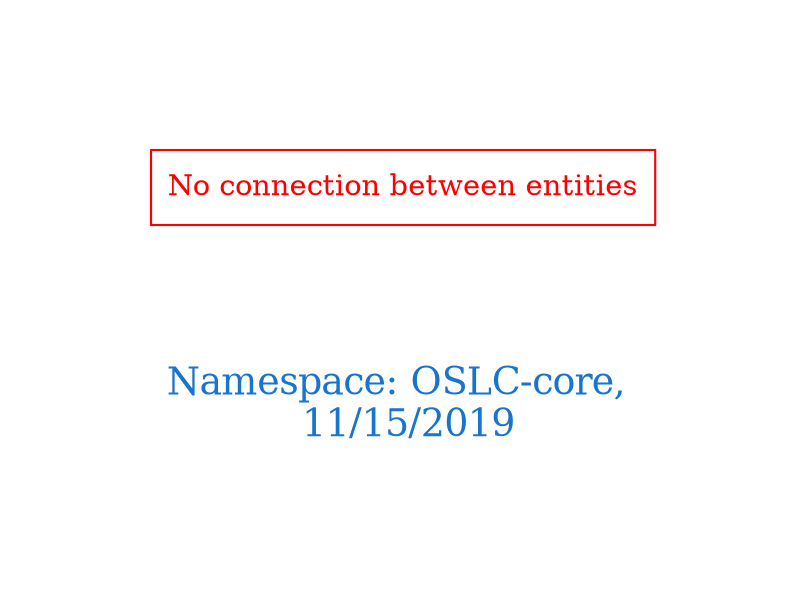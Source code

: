 digraph OGIT_ontology {
 graph [ rankdir= LR,pad=1 
fontsize = 18,
fontcolor= dodgerblue3,label = "\n\n\nNamespace: OSLC-core, \n 11/15/2019"];
node[shape=polygon];
edge [  color="gray81"];

"No connection between entities" [fontcolor = "red",color="red", shape="polygon"]
}
